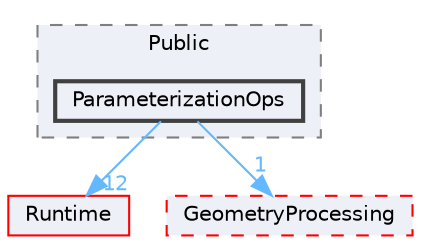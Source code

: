 digraph "ParameterizationOps"
{
 // INTERACTIVE_SVG=YES
 // LATEX_PDF_SIZE
  bgcolor="transparent";
  edge [fontname=Helvetica,fontsize=10,labelfontname=Helvetica,labelfontsize=10];
  node [fontname=Helvetica,fontsize=10,shape=box,height=0.2,width=0.4];
  compound=true
  subgraph clusterdir_d5e6c7bc39db799894c289b80b7597af {
    graph [ bgcolor="#edf0f7", pencolor="grey50", label="Public", fontname=Helvetica,fontsize=10 style="filled,dashed", URL="dir_d5e6c7bc39db799894c289b80b7597af.html",tooltip=""]
  dir_9a36fd7653aad555d3d1fe0208a3cd2f [label="ParameterizationOps", fillcolor="#edf0f7", color="grey25", style="filled,bold", URL="dir_9a36fd7653aad555d3d1fe0208a3cd2f.html",tooltip=""];
  }
  dir_7536b172fbd480bfd146a1b1acd6856b [label="Runtime", fillcolor="#edf0f7", color="red", style="filled", URL="dir_7536b172fbd480bfd146a1b1acd6856b.html",tooltip=""];
  dir_9ef035b27eddfa6c40dcaa164d958d8e [label="GeometryProcessing", fillcolor="#edf0f7", color="red", style="filled,dashed", URL="dir_9ef035b27eddfa6c40dcaa164d958d8e.html",tooltip=""];
  dir_9a36fd7653aad555d3d1fe0208a3cd2f->dir_7536b172fbd480bfd146a1b1acd6856b [headlabel="12", labeldistance=1.5 headhref="dir_000722_000984.html" href="dir_000722_000984.html" color="steelblue1" fontcolor="steelblue1"];
  dir_9a36fd7653aad555d3d1fe0208a3cd2f->dir_9ef035b27eddfa6c40dcaa164d958d8e [headlabel="1", labeldistance=1.5 headhref="dir_000722_000442.html" href="dir_000722_000442.html" color="steelblue1" fontcolor="steelblue1"];
}
